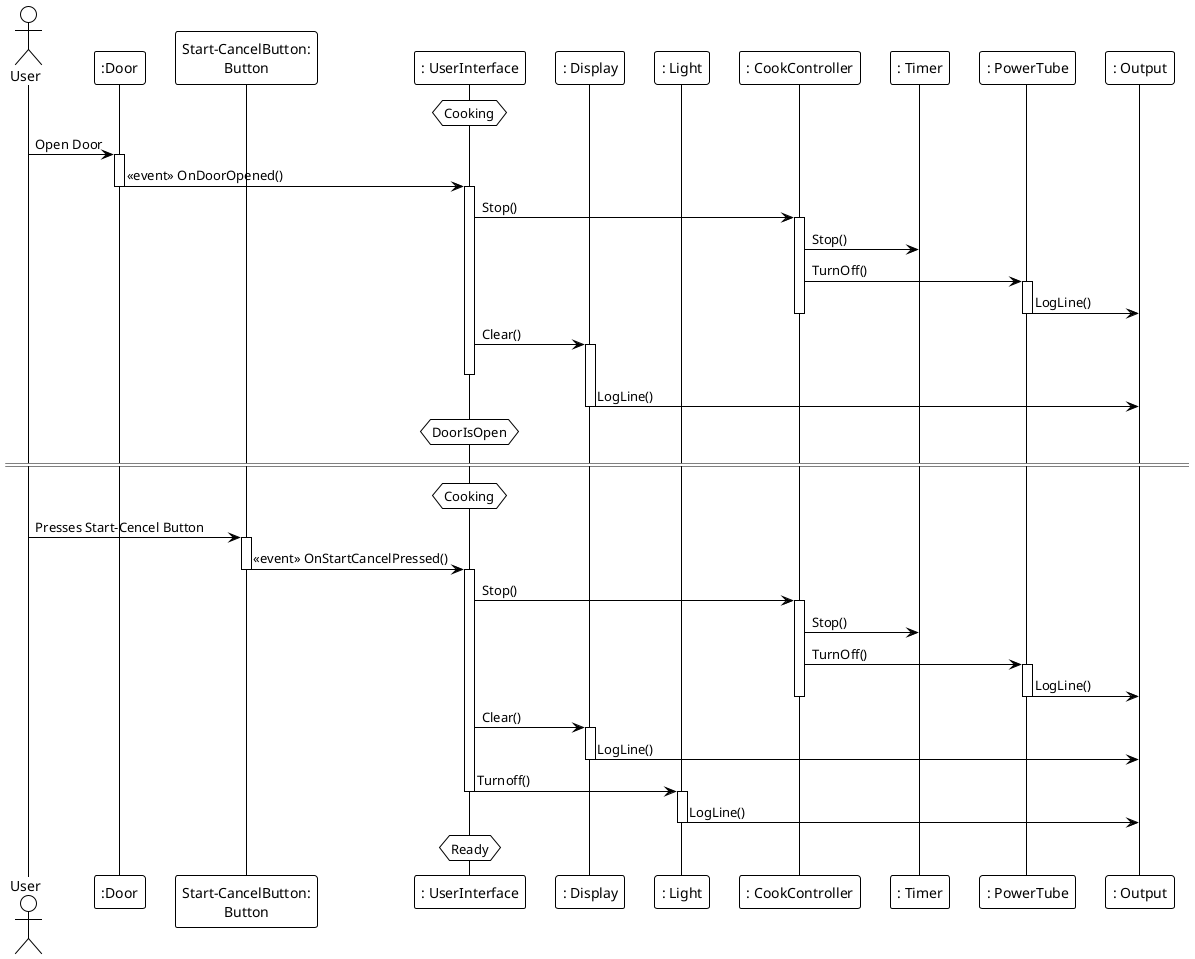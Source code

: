 @startuml
!theme plain

actor "User" as user
participant ":Door" as door
participant "Start-CancelButton:\n Button " as startbutton
participant ": UserInterface" as ui 
participant ": Display" as display
participant ": Light" as light
participant ": CookController" as cookcontroller
participant ": Timer" as timer
participant ": PowerTube" as powertube 
participant ": Output" as output 

hnote over ui : Cooking
user -> door : Open Door
activate door
door -> ui : <<event>> OnDoorOpened()
deactivate door
activate ui
ui -> cookcontroller : Stop()
activate cookcontroller
cookcontroller -> timer : Stop()
cookcontroller -> powertube : TurnOff()
activate powertube
powertube -> output : LogLine()
deactivate powertube
deactivate cookcontroller
ui -> display : Clear()
activate display
deactivate ui
display -> output : LogLine()
deactivate display
hnote over ui : DoorIsOpen
== ==
hnote over ui : Cooking
user -> startbutton : Presses Start-Cencel Button
activate startbutton
startbutton -> ui : <<event>> OnStartCancelPressed()
deactivate startbutton
activate ui
ui -> cookcontroller : Stop()
activate cookcontroller
cookcontroller -> timer : Stop()
cookcontroller -> powertube : TurnOff()
activate powertube
powertube -> output : LogLine()
deactivate powertube
deactivate cookcontroller
ui -> display : Clear()
activate display
display -> output : LogLine()
deactivate display
ui -> light : Turnoff()
deactivate ui
activate light
light -> output : LogLine()
deactivate light
hnote over ui : Ready



@enduml